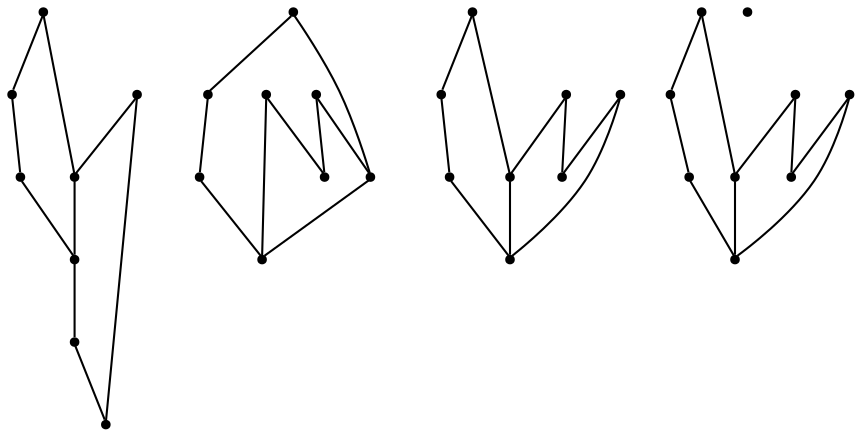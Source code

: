 graph {
  node [shape=point,comment="{\"directed\":false,\"doi\":\"10.1007/978-3-031-49272-3_15\",\"figure\":\"? (2)\"}"]

  v0 [pos="812.2023164399293,553.0631429039045"]
  v1 [pos="747.352399917526,626.6561531106368"]
  v2 [pos="704.791463772383,626.6561531106368"]
  v3 [pos="662.2304640388223,626.6561531106368"]
  v4 [pos="562.5562551815357,569.9230077975817"]
  v5 [pos="512.9775502367601,543.885650334908"]
  v6 [pos="457.9062923821492,550.3909200917201"]
  v7 [pos="457.9062923821492,586.2044954294653"]
  v8 [pos="884.4784063231823,586.8630090125271"]
  v9 [pos="792.7096367309343,586.863009012527"]
  v10 [pos="864.9835964021943,553.0621096047807"]
  v11 [pos="862.8499506347589,622.601550936984"]
  v12 [pos="840.7756129614379,524.8069265937852"]
  v13 [pos="840.7756129614379,648.910570687726"]
  v14 [pos="814.9371271082808,622.601550936984"]
  v15 [pos="747.352399917526,582.9582193148972"]
  v16 [pos="747.352399917526,534.8895415043901"]
  v17 [pos="704.791463772383,534.8895415043901"]
  v18 [pos="662.2304640388223,534.8895415043901"]
  v19 [pos="662.2304640388223,582.9582193148972"]
  v20 [pos="609.0053687152347,590.9176111861797"]
  v21 [pos="591.0441842522849,628.4065936199572"]
  v22 [pos="549.679219067204,643.2838038974054"]
  v23 [pos="551.9462733349698,527.7375695683453"]
  v24 [pos="537.8689978880379,602.3651665484273"]
  v25 [pos="493.461946903185,580.024285680051"]
  v26 [pos="457.9062923821492,622.021107076943"]
  v27 [pos="414.4035163882737,529.7211223599663"]
  v28 [pos="409.84028435743676,644.688073303386"]
  v29 [pos="366.13749099569253,586.2044954294653"]
  v30 [pos="366.13749099569253,550.3898867925964"]
  v31 [pos="366.13749099569253,622.021107076943"]
  v32 [pos="346.64148084332066,696.5618592399078"]

  v8 -- v9 [id="-33",pos="884.4784063231823,586.8630090125271 792.7096367309343,586.863009012527 792.7096367309343,586.863009012527 792.7096367309343,586.863009012527"]
  v10 -- v8 [id="-34",pos="864.9835964021943,553.0621096047807 884.4784063231823,586.8630090125271 884.4784063231823,586.8630090125271 884.4784063231823,586.8630090125271"]
  v11 -- v8 [id="-35",pos="862.8499506347589,622.601550936984 884.4784063231823,586.8630090125271 884.4784063231823,586.8630090125271 884.4784063231823,586.8630090125271"]
  v10 -- v12 [id="-36",pos="864.9835964021943,553.0621096047807 840.7756129614379,524.8069265937852 840.7756129614379,524.8069265937852 840.7756129614379,524.8069265937852"]
  v11 -- v13 [id="-37",pos="862.8499506347589,622.601550936984 840.7756129614379,648.910570687726 840.7756129614379,648.910570687726 840.7756129614379,648.910570687726"]
  v12 -- v0 [id="-38",pos="840.7756129614379,524.8069265937852 812.2023164399293,553.0631429039045 812.2023164399293,553.0631429039045 812.2023164399293,553.0631429039045"]
  v14 -- v13 [id="-39",pos="814.9371271082808,622.601550936984 840.7756129614379,648.910570687726 840.7756129614379,648.910570687726 840.7756129614379,648.910570687726"]
  v0 -- v9 [id="-40",pos="812.2023164399293,553.0631429039045 792.7096367309343,586.863009012527 792.7096367309343,586.863009012527 792.7096367309343,586.863009012527"]
  v9 -- v14 [id="-41",pos="792.7096367309343,586.863009012527 814.9371271082808,622.601550936984 814.9371271082808,622.601550936984 814.9371271082808,622.601550936984"]
  v15 -- v16 [id="-42",pos="747.352399917526,582.9582193148972 747.352399917526,534.8895415043901 747.352399917526,534.8895415043901 747.352399917526,534.8895415043901"]
  v1 -- v15 [id="-43",pos="747.352399917526,626.6561531106368 747.352399917526,582.9582193148972 747.352399917526,582.9582193148972 747.352399917526,582.9582193148972"]
  v16 -- v17 [id="-44",pos="747.352399917526,534.8895415043901 704.791463772383,534.8895415043901 704.791463772383,534.8895415043901 704.791463772383,534.8895415043901"]
  v1 -- v2 [id="-45",pos="747.352399917526,626.6561531106368 704.791463772383,626.6561531106368 704.791463772383,626.6561531106368 704.791463772383,626.6561531106368"]
  v2 -- v17 [id="-46",pos="704.791463772383,626.6561531106368 704.791463772383,534.8895415043901 704.791463772383,534.8895415043901 704.791463772383,534.8895415043901"]
  v18 -- v17 [id="-47",pos="662.2304640388223,534.8895415043901 704.791463772383,534.8895415043901 704.791463772383,534.8895415043901 704.791463772383,534.8895415043901"]
  v3 -- v2 [id="-48",pos="662.2304640388223,626.6561531106368 704.791463772383,626.6561531106368 704.791463772383,626.6561531106368 704.791463772383,626.6561531106368"]
  v18 -- v19 [id="-49",pos="662.2304640388223,534.8895415043901 662.2304640388223,582.9582193148972 662.2304640388223,582.9582193148972 662.2304640388223,582.9582193148972"]
  v3 -- v19 [id="-50",pos="662.2304640388223,626.6561531106368 662.2304640388223,582.9582193148972 662.2304640388223,582.9582193148972 662.2304640388223,582.9582193148972"]
  v20 -- v4 [id="-51",pos="609.0053687152347,590.9176111861797 562.5562551815357,569.9230077975817 562.5562551815357,569.9230077975817 562.5562551815357,569.9230077975817"]
  v21 -- v20 [id="-52",pos="591.0441842522849,628.4065936199572 609.0053687152347,590.9176111861797 609.0053687152347,590.9176111861797 609.0053687152347,590.9176111861797"]
  v22 -- v21 [id="-53",pos="549.679219067204,643.2838038974054 591.0441842522849,628.4065936199572 591.0441842522849,628.4065936199572 591.0441842522849,628.4065936199572"]
  v23 -- v4 [id="-54",pos="551.9462733349698,527.7375695683453 562.5562551815357,569.9230077975817 562.5562551815357,569.9230077975817 562.5562551815357,569.9230077975817"]
  v22 -- v24 [id="-55",pos="549.679219067204,643.2838038974054 537.8689978880379,602.3651665484273 537.8689978880379,602.3651665484273 537.8689978880379,602.3651665484273"]
  v24 -- v4 [id="-56",pos="537.8689978880379,602.3651665484273 562.5562551815357,569.9230077975817 562.5562551815357,569.9230077975817 562.5562551815357,569.9230077975817"]
  v23 -- v5 [id="-57",pos="551.9462733349698,527.7375695683453 512.9775502367601,543.885650334908 512.9775502367601,543.885650334908 512.9775502367601,543.885650334908"]
  v25 -- v24 [id="-58",pos="493.461946903185,580.024285680051 537.8689978880379,602.3651665484273 537.8689978880379,602.3651665484273 537.8689978880379,602.3651665484273"]
  v25 -- v5 [id="-59",pos="493.461946903185,580.024285680051 512.9775502367601,543.885650334908 512.9775502367601,543.885650334908 512.9775502367601,543.885650334908"]
  v6 -- v7 [id="-60",pos="457.9062923821492,550.3909200917201 457.9062923821492,586.2044954294653 457.9062923821492,586.2044954294653 457.9062923821492,586.2044954294653"]
  v26 -- v7 [id="-61",pos="457.9062923821492,622.021107076943 457.9062923821492,586.2044954294653 457.9062923821492,586.2044954294653 457.9062923821492,586.2044954294653"]
  v6 -- v27 [id="-62",pos="457.9062923821492,550.3909200917201 414.4035163882737,529.7211223599663 414.4035163882737,529.7211223599663 414.4035163882737,529.7211223599663"]
  v28 -- v26 [id="-63",pos="409.84028435743676,644.688073303386 457.9062923821492,622.021107076943 457.9062923821492,622.021107076943 457.9062923821492,622.021107076943"]
  v29 -- v7 [id="-64",pos="366.13749099569253,586.2044954294653 457.9062923821492,586.2044954294653 457.9062923821492,586.2044954294653 457.9062923821492,586.2044954294653"]
  v30 -- v27 [id="-65",pos="366.13749099569253,550.3898867925964 414.4035163882737,529.7211223599663 414.4035163882737,529.7211223599663 414.4035163882737,529.7211223599663"]
  v31 -- v28 [id="-66",pos="366.13749099569253,622.021107076943 409.84028435743676,644.688073303386 409.84028435743676,644.688073303386 409.84028435743676,644.688073303386"]
  v30 -- v29 [id="-67",pos="366.13749099569253,550.3898867925964 366.13749099569253,586.2044954294653 366.13749099569253,586.2044954294653 366.13749099569253,586.2044954294653"]
  v31 -- v29 [id="-68",pos="366.13749099569253,622.021107076943 366.13749099569253,586.2044954294653 366.13749099569253,586.2044954294653 366.13749099569253,586.2044954294653"]
}